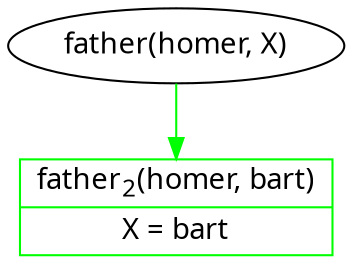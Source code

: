digraph VIPER_visualization_root {
    node [fontname = "Fira Mono"];

    root [label = "father(homer, X)"];
    root_fail [shape = record, label = <{father<sub>2</sub>(homer, bart)|X = bart}>, color = green];

    root -> root_fail [color = green];
}
